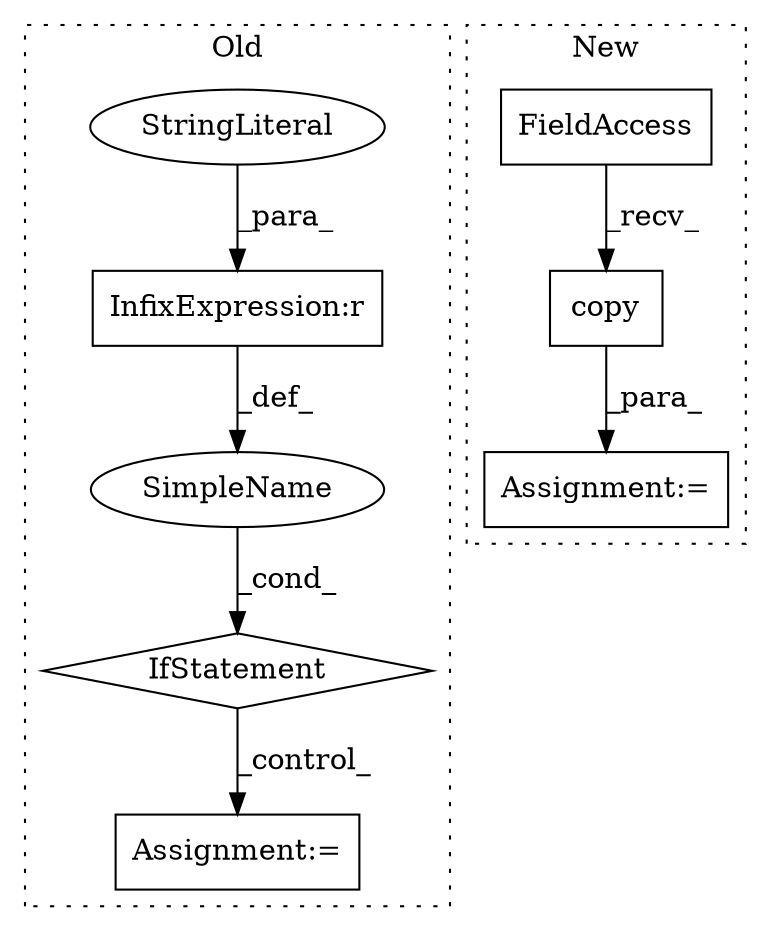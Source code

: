 digraph G {
subgraph cluster0 {
1 [label="IfStatement" a="25" s="4757,4785" l="4,2" shape="diamond"];
4 [label="Assignment:=" a="7" s="4806" l="1" shape="box"];
5 [label="SimpleName" a="42" s="" l="" shape="ellipse"];
6 [label="InfixExpression:r" a="27" s="4772" l="4" shape="box"];
8 [label="StringLiteral" a="45" s="4776" l="9" shape="ellipse"];
label = "Old";
style="dotted";
}
subgraph cluster1 {
2 [label="copy" a="32" s="3507" l="6" shape="box"];
3 [label="Assignment:=" a="7" s="3495" l="1" shape="box"];
7 [label="FieldAccess" a="22" s="3496" l="10" shape="box"];
label = "New";
style="dotted";
}
1 -> 4 [label="_control_"];
2 -> 3 [label="_para_"];
5 -> 1 [label="_cond_"];
6 -> 5 [label="_def_"];
7 -> 2 [label="_recv_"];
8 -> 6 [label="_para_"];
}